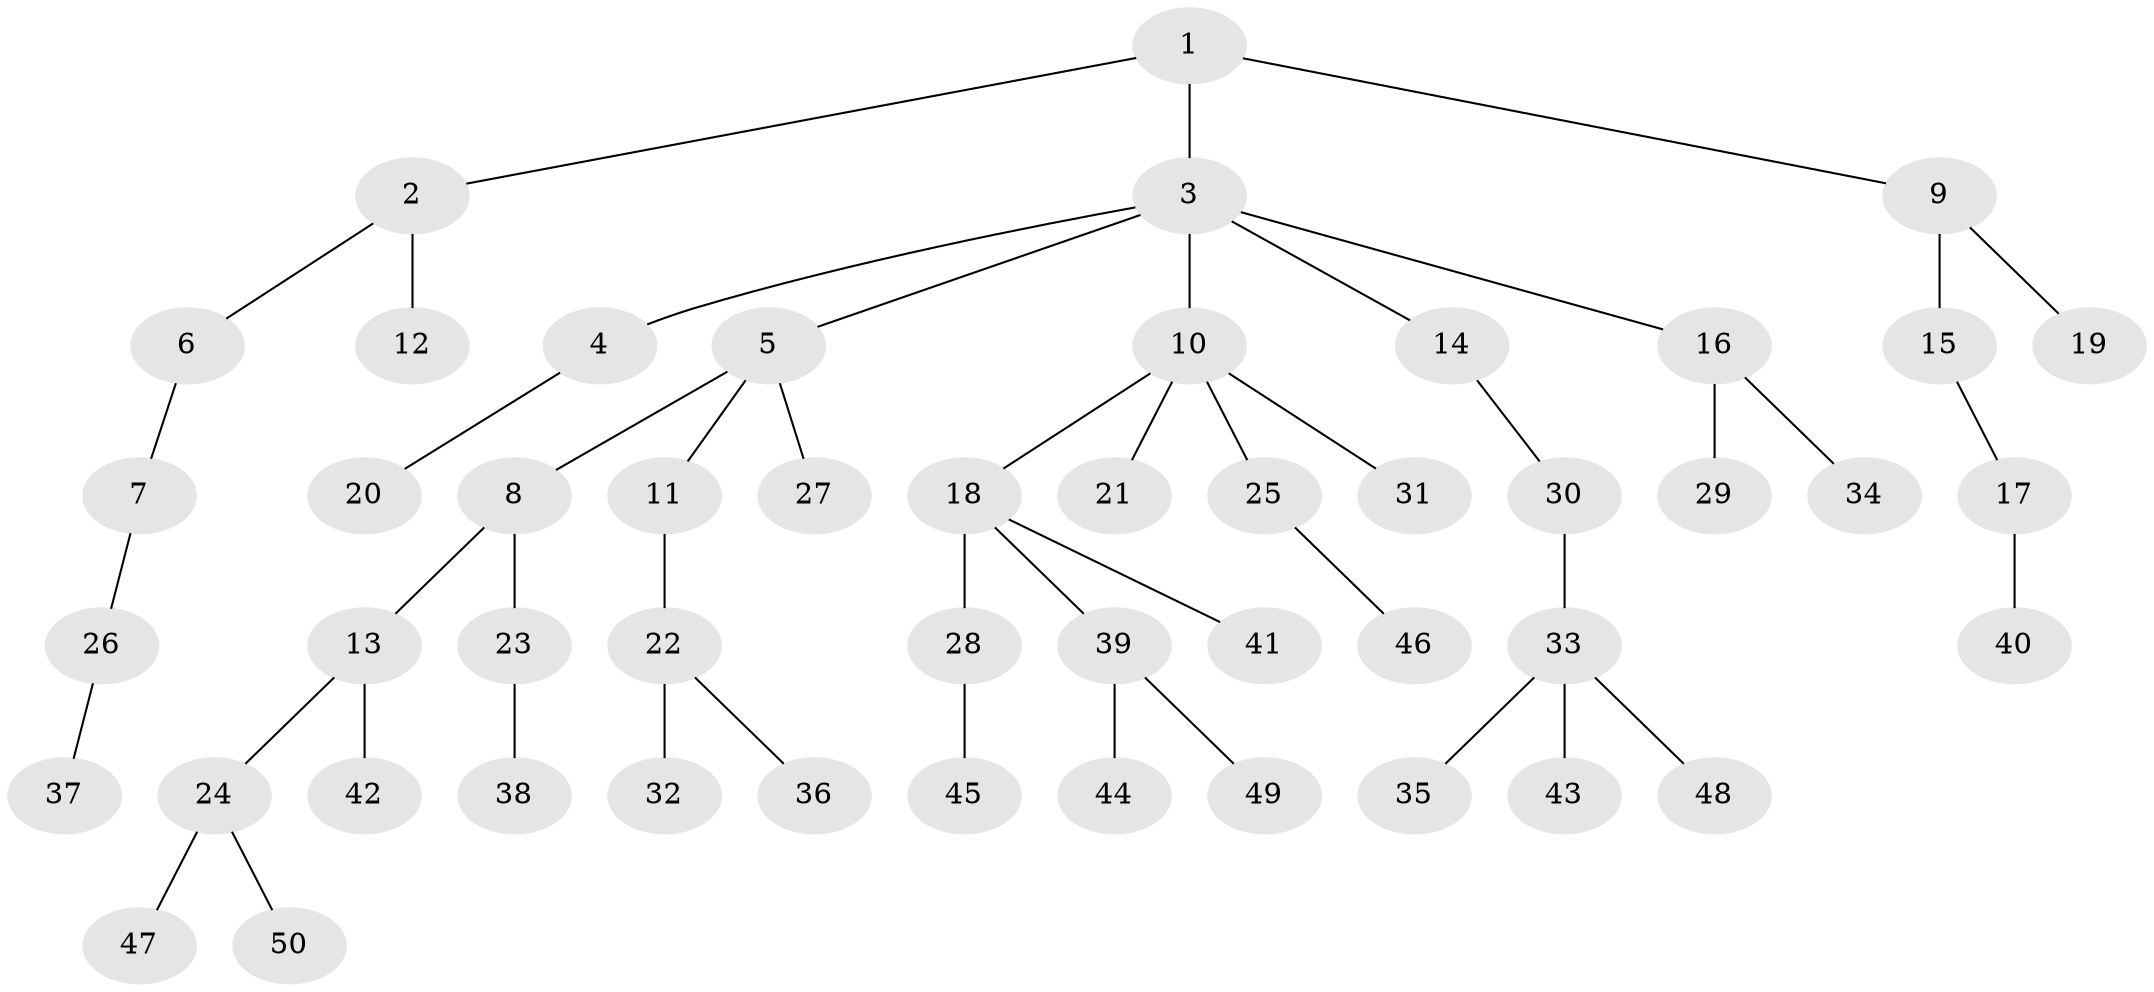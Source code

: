 // Generated by graph-tools (version 1.1) at 2025/11/02/27/25 16:11:25]
// undirected, 50 vertices, 49 edges
graph export_dot {
graph [start="1"]
  node [color=gray90,style=filled];
  1;
  2;
  3;
  4;
  5;
  6;
  7;
  8;
  9;
  10;
  11;
  12;
  13;
  14;
  15;
  16;
  17;
  18;
  19;
  20;
  21;
  22;
  23;
  24;
  25;
  26;
  27;
  28;
  29;
  30;
  31;
  32;
  33;
  34;
  35;
  36;
  37;
  38;
  39;
  40;
  41;
  42;
  43;
  44;
  45;
  46;
  47;
  48;
  49;
  50;
  1 -- 2;
  1 -- 3;
  1 -- 9;
  2 -- 6;
  2 -- 12;
  3 -- 4;
  3 -- 5;
  3 -- 10;
  3 -- 14;
  3 -- 16;
  4 -- 20;
  5 -- 8;
  5 -- 11;
  5 -- 27;
  6 -- 7;
  7 -- 26;
  8 -- 13;
  8 -- 23;
  9 -- 15;
  9 -- 19;
  10 -- 18;
  10 -- 21;
  10 -- 25;
  10 -- 31;
  11 -- 22;
  13 -- 24;
  13 -- 42;
  14 -- 30;
  15 -- 17;
  16 -- 29;
  16 -- 34;
  17 -- 40;
  18 -- 28;
  18 -- 39;
  18 -- 41;
  22 -- 32;
  22 -- 36;
  23 -- 38;
  24 -- 47;
  24 -- 50;
  25 -- 46;
  26 -- 37;
  28 -- 45;
  30 -- 33;
  33 -- 35;
  33 -- 43;
  33 -- 48;
  39 -- 44;
  39 -- 49;
}
